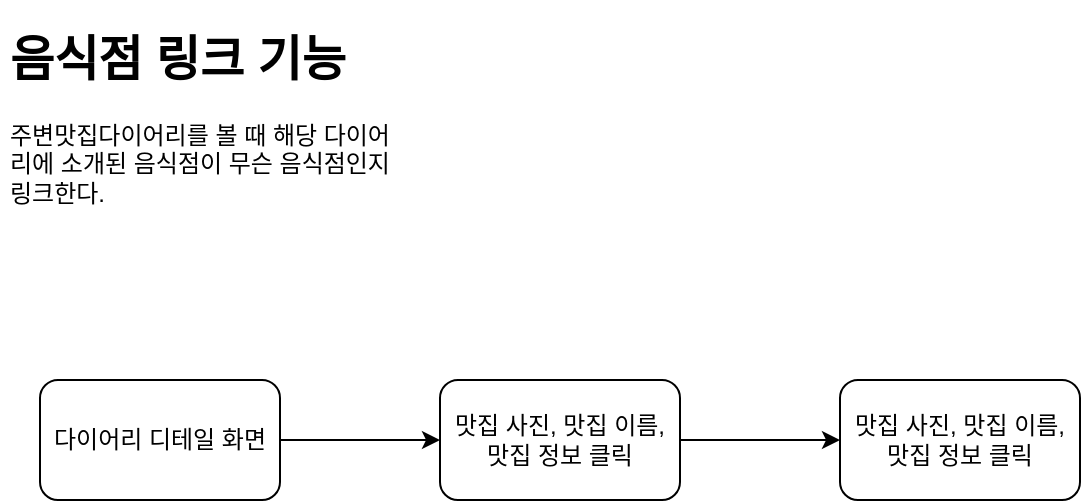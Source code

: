 <mxfile version="16.6.1" type="github"><diagram id="XAZdbgKuF7ZTH7sHQbPN" name="Page-1"><mxGraphModel dx="1040" dy="564" grid="1" gridSize="10" guides="1" tooltips="1" connect="1" arrows="1" fold="1" page="1" pageScale="1" pageWidth="827" pageHeight="1169" math="0" shadow="0"><root><mxCell id="0"/><mxCell id="1" parent="0"/><mxCell id="hqDziRDRjRR713gSo2fV-1" value="&lt;h1&gt;음식점 링크 기능&lt;/h1&gt;&lt;p&gt;주변맛집다이어리를 볼 때 해당 다이어리에 소개된 음식점이 무슨 음식점인지 링크한다.&lt;/p&gt;" style="text;html=1;strokeColor=none;fillColor=none;spacing=5;spacingTop=-20;whiteSpace=wrap;overflow=hidden;rounded=0;" vertex="1" parent="1"><mxGeometry x="10" y="10" width="200" height="120" as="geometry"/></mxCell><mxCell id="hqDziRDRjRR713gSo2fV-4" value="" style="edgeStyle=orthogonalEdgeStyle;rounded=0;orthogonalLoop=1;jettySize=auto;html=1;" edge="1" parent="1" source="hqDziRDRjRR713gSo2fV-2" target="hqDziRDRjRR713gSo2fV-3"><mxGeometry relative="1" as="geometry"/></mxCell><mxCell id="hqDziRDRjRR713gSo2fV-2" value="다이어리 디테일 화면" style="rounded=1;whiteSpace=wrap;html=1;" vertex="1" parent="1"><mxGeometry x="30" y="190" width="120" height="60" as="geometry"/></mxCell><mxCell id="hqDziRDRjRR713gSo2fV-6" value="" style="edgeStyle=orthogonalEdgeStyle;rounded=0;orthogonalLoop=1;jettySize=auto;html=1;" edge="1" parent="1" source="hqDziRDRjRR713gSo2fV-3" target="hqDziRDRjRR713gSo2fV-5"><mxGeometry relative="1" as="geometry"/></mxCell><mxCell id="hqDziRDRjRR713gSo2fV-3" value="맛집 사진, 맛집 이름, 맛집 정보 클릭" style="rounded=1;whiteSpace=wrap;html=1;" vertex="1" parent="1"><mxGeometry x="230" y="190" width="120" height="60" as="geometry"/></mxCell><mxCell id="hqDziRDRjRR713gSo2fV-5" value="맛집 사진, 맛집 이름, 맛집 정보 클릭" style="rounded=1;whiteSpace=wrap;html=1;" vertex="1" parent="1"><mxGeometry x="430" y="190" width="120" height="60" as="geometry"/></mxCell></root></mxGraphModel></diagram></mxfile>